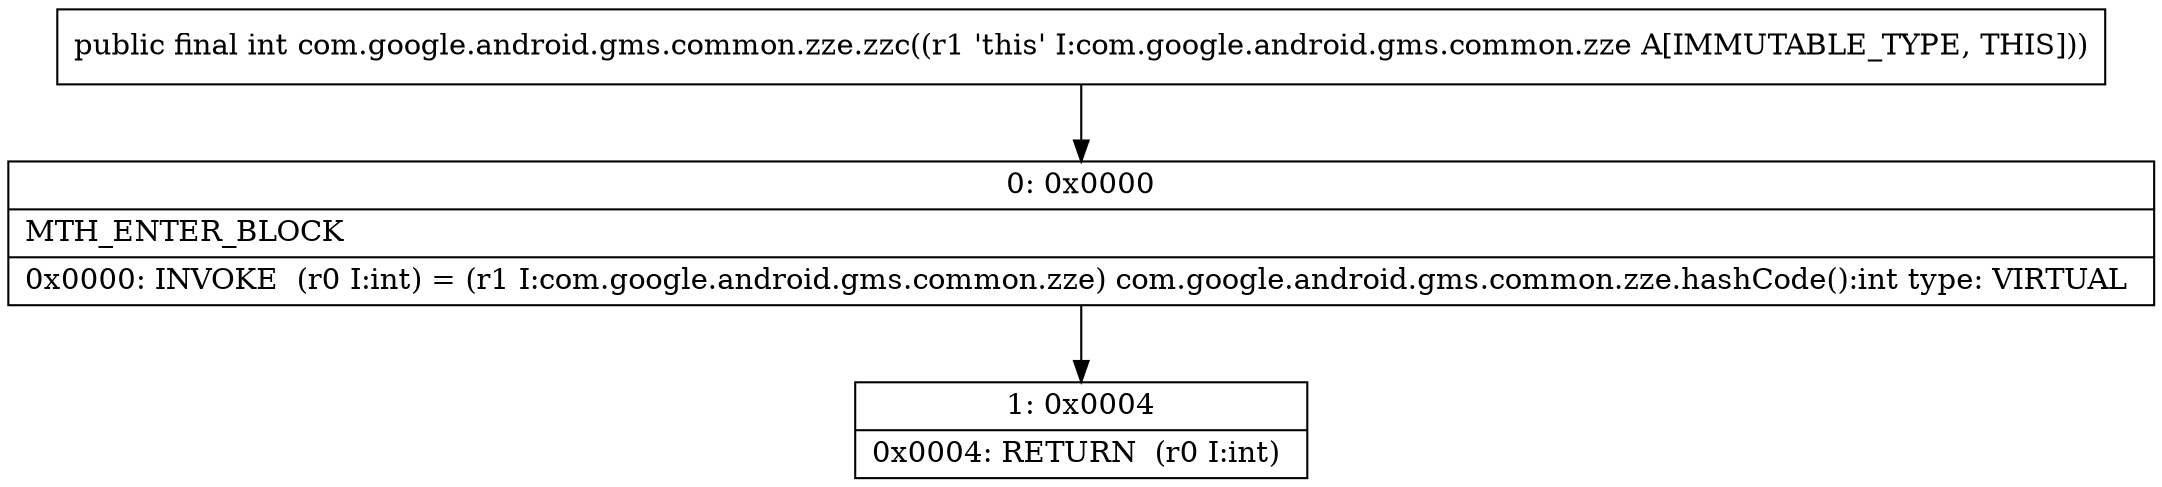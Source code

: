 digraph "CFG forcom.google.android.gms.common.zze.zzc()I" {
Node_0 [shape=record,label="{0\:\ 0x0000|MTH_ENTER_BLOCK\l|0x0000: INVOKE  (r0 I:int) = (r1 I:com.google.android.gms.common.zze) com.google.android.gms.common.zze.hashCode():int type: VIRTUAL \l}"];
Node_1 [shape=record,label="{1\:\ 0x0004|0x0004: RETURN  (r0 I:int) \l}"];
MethodNode[shape=record,label="{public final int com.google.android.gms.common.zze.zzc((r1 'this' I:com.google.android.gms.common.zze A[IMMUTABLE_TYPE, THIS])) }"];
MethodNode -> Node_0;
Node_0 -> Node_1;
}

